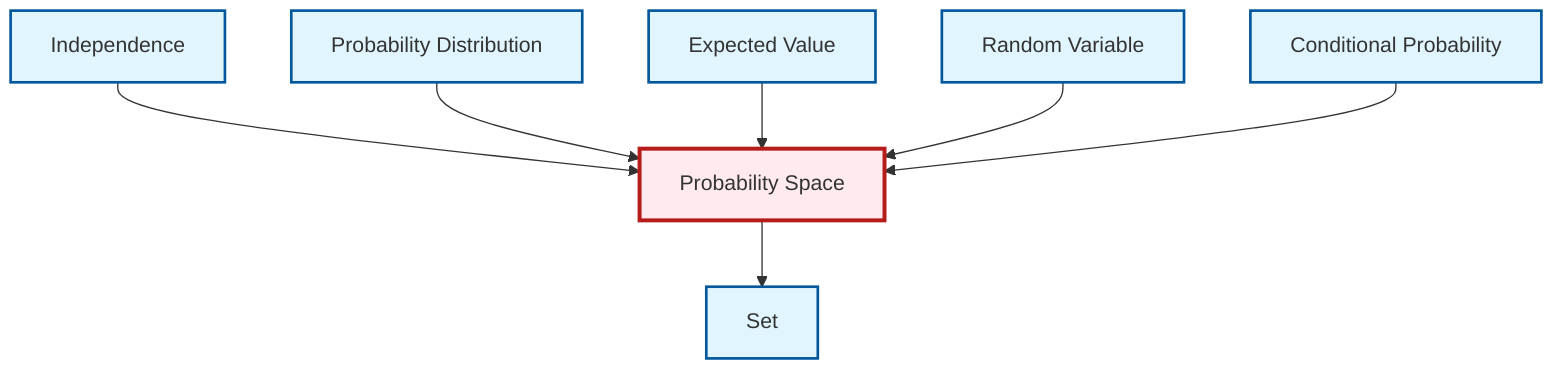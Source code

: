 graph TD
    classDef definition fill:#e1f5fe,stroke:#01579b,stroke-width:2px
    classDef theorem fill:#f3e5f5,stroke:#4a148c,stroke-width:2px
    classDef axiom fill:#fff3e0,stroke:#e65100,stroke-width:2px
    classDef example fill:#e8f5e9,stroke:#1b5e20,stroke-width:2px
    classDef current fill:#ffebee,stroke:#b71c1c,stroke-width:3px
    def-random-variable["Random Variable"]:::definition
    def-independence["Independence"]:::definition
    def-probability-distribution["Probability Distribution"]:::definition
    def-probability-space["Probability Space"]:::definition
    def-conditional-probability["Conditional Probability"]:::definition
    def-set["Set"]:::definition
    def-expectation["Expected Value"]:::definition
    def-independence --> def-probability-space
    def-probability-distribution --> def-probability-space
    def-expectation --> def-probability-space
    def-random-variable --> def-probability-space
    def-conditional-probability --> def-probability-space
    def-probability-space --> def-set
    class def-probability-space current
